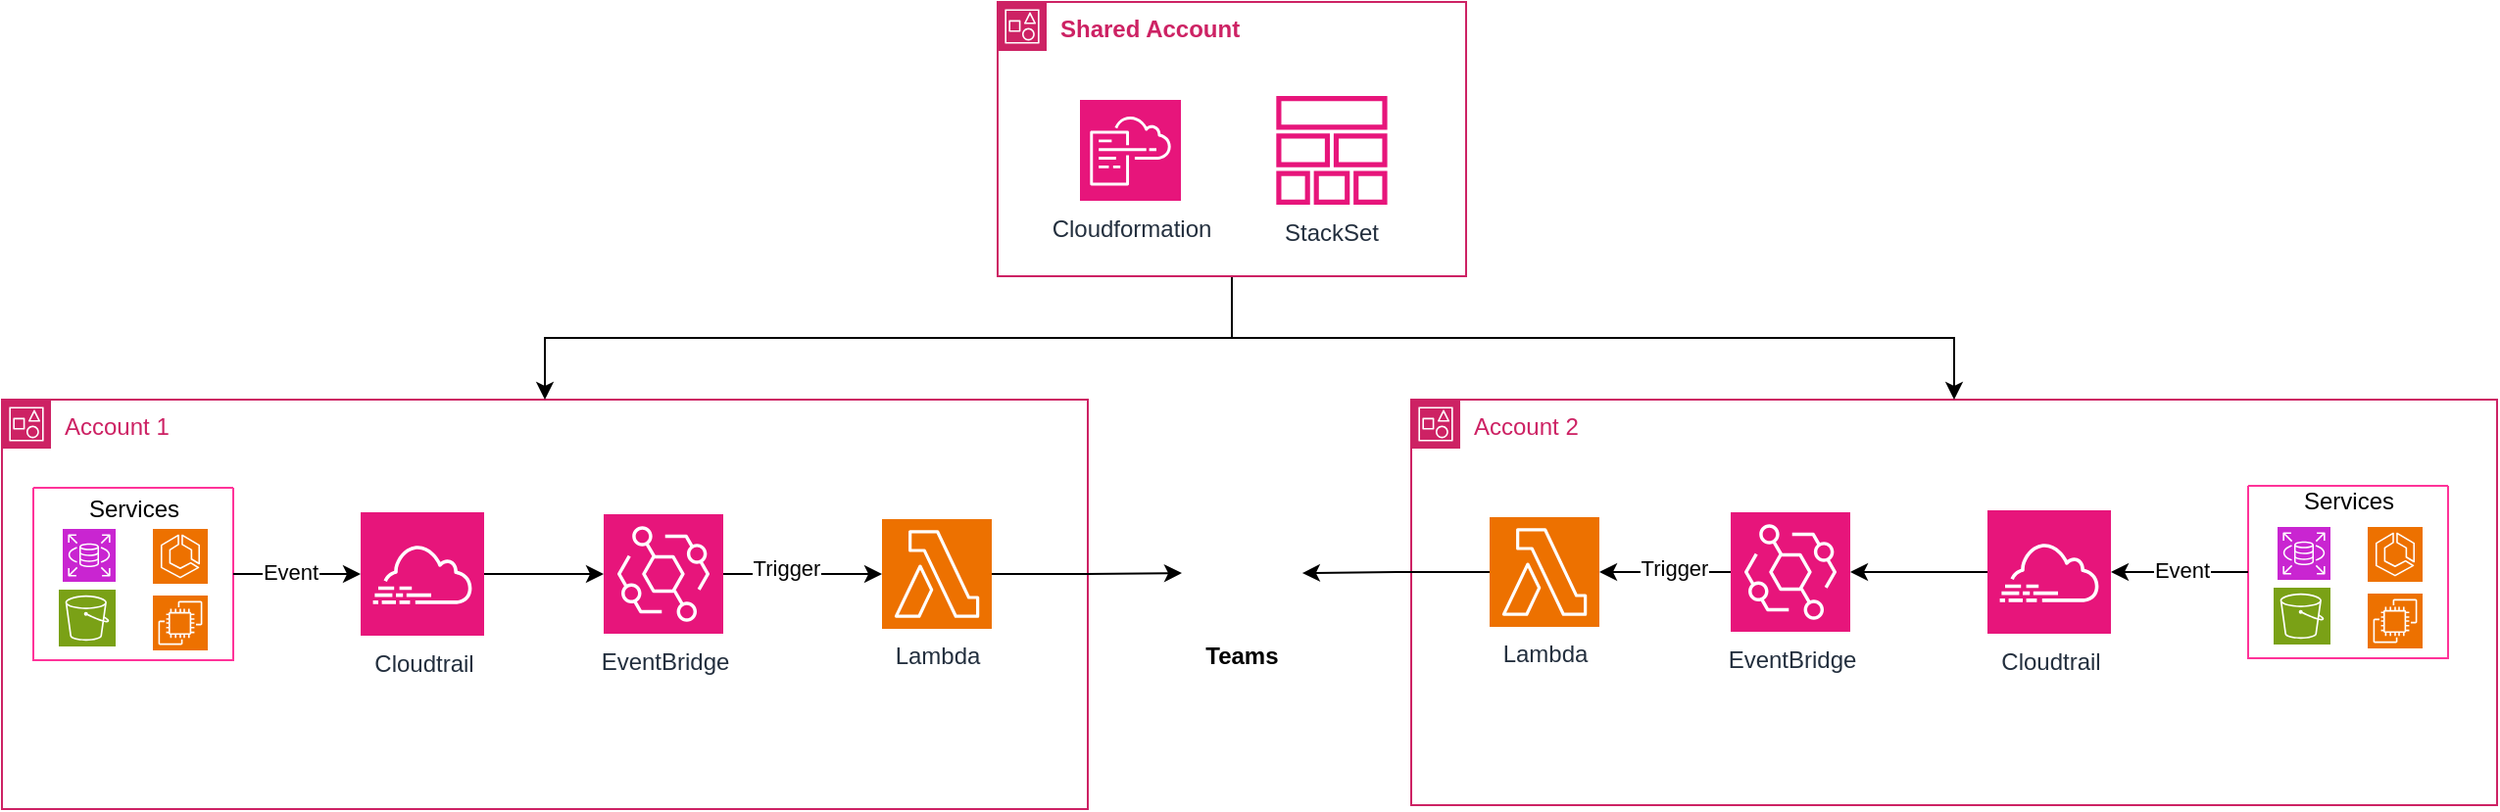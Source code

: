 <mxfile version="24.7.8">
  <diagram name="Página-1" id="srU0RSzaxZbcMEZgnoFO">
    <mxGraphModel dx="2074" dy="1244" grid="1" gridSize="10" guides="1" tooltips="1" connect="1" arrows="1" fold="1" page="0" pageScale="1" pageWidth="827" pageHeight="1169" background="#ffffff" math="0" shadow="0">
      <root>
        <mxCell id="0" />
        <mxCell id="1" parent="0" />
        <mxCell id="zwgBiLPagP9M-zmXSm6k-6" value="Teams" style="shape=image;verticalLabelPosition=bottom;labelBackgroundColor=default;verticalAlign=top;aspect=fixed;imageAspect=0;image=https://upload.wikimedia.org/wikipedia/commons/thumb/c/c9/Microsoft_Office_Teams_%282018%E2%80%93present%29.svg/2203px-Microsoft_Office_Teams_%282018%E2%80%93present%29.svg.png;fontStyle=1" parent="1" vertex="1">
          <mxGeometry x="592" y="45" width="61.42" height="57.12" as="geometry" />
        </mxCell>
        <mxCell id="Op2HMgMwXTmy5iIkCwYH-9" value="&lt;div&gt;Account 1&lt;/div&gt;&lt;div&gt;&lt;br&gt;&lt;/div&gt;" style="points=[[0,0],[0.25,0],[0.5,0],[0.75,0],[1,0],[1,0.25],[1,0.5],[1,0.75],[1,1],[0.75,1],[0.5,1],[0.25,1],[0,1],[0,0.75],[0,0.5],[0,0.25]];outlineConnect=0;gradientColor=none;html=1;whiteSpace=wrap;fontSize=12;fontStyle=0;container=1;pointerEvents=0;collapsible=0;recursiveResize=0;shape=mxgraph.aws4.group;grIcon=mxgraph.aws4.group_account;strokeColor=#CD2264;fillColor=none;verticalAlign=top;align=left;spacingLeft=30;fontColor=#CD2264;dashed=0;" parent="1" vertex="1">
          <mxGeometry x="-10" y="-15" width="554" height="209" as="geometry" />
        </mxCell>
        <mxCell id="Op2HMgMwXTmy5iIkCwYH-6" value="&lt;div&gt;EventBridge&lt;/div&gt;" style="sketch=0;points=[[0,0,0],[0.25,0,0],[0.5,0,0],[0.75,0,0],[1,0,0],[0,1,0],[0.25,1,0],[0.5,1,0],[0.75,1,0],[1,1,0],[0,0.25,0],[0,0.5,0],[0,0.75,0],[1,0.25,0],[1,0.5,0],[1,0.75,0]];outlineConnect=0;fontColor=#232F3E;fillColor=#E7157B;strokeColor=#ffffff;dashed=0;verticalLabelPosition=bottom;verticalAlign=top;align=center;html=1;fontSize=12;fontStyle=0;aspect=fixed;shape=mxgraph.aws4.resourceIcon;resIcon=mxgraph.aws4.eventbridge;" parent="Op2HMgMwXTmy5iIkCwYH-9" vertex="1">
          <mxGeometry x="307" y="58.5" width="61" height="61" as="geometry" />
        </mxCell>
        <mxCell id="Co3EL1TzmQDZ3PGxiRAP-1" value="Cloudtrail" style="sketch=0;points=[[0,0,0],[0.25,0,0],[0.5,0,0],[0.75,0,0],[1,0,0],[0,1,0],[0.25,1,0],[0.5,1,0],[0.75,1,0],[1,1,0],[0,0.25,0],[0,0.5,0],[0,0.75,0],[1,0.25,0],[1,0.5,0],[1,0.75,0]];points=[[0,0,0],[0.25,0,0],[0.5,0,0],[0.75,0,0],[1,0,0],[0,1,0],[0.25,1,0],[0.5,1,0],[0.75,1,0],[1,1,0],[0,0.25,0],[0,0.5,0],[0,0.75,0],[1,0.25,0],[1,0.5,0],[1,0.75,0]];outlineConnect=0;fontColor=#232F3E;fillColor=#E7157B;strokeColor=#ffffff;dashed=0;verticalLabelPosition=bottom;verticalAlign=top;align=center;html=1;fontSize=12;fontStyle=0;aspect=fixed;shape=mxgraph.aws4.resourceIcon;resIcon=mxgraph.aws4.cloudtrail;" parent="Op2HMgMwXTmy5iIkCwYH-9" vertex="1">
          <mxGeometry x="183" y="57.5" width="63" height="63" as="geometry" />
        </mxCell>
        <mxCell id="Co3EL1TzmQDZ3PGxiRAP-2" value="Lambda" style="sketch=0;points=[[0,0,0],[0.25,0,0],[0.5,0,0],[0.75,0,0],[1,0,0],[0,1,0],[0.25,1,0],[0.5,1,0],[0.75,1,0],[1,1,0],[0,0.25,0],[0,0.5,0],[0,0.75,0],[1,0.25,0],[1,0.5,0],[1,0.75,0]];outlineConnect=0;fontColor=#232F3E;fillColor=#ED7100;strokeColor=#ffffff;dashed=0;verticalLabelPosition=bottom;verticalAlign=top;align=center;html=1;fontSize=12;fontStyle=0;aspect=fixed;shape=mxgraph.aws4.resourceIcon;resIcon=mxgraph.aws4.lambda;" parent="Op2HMgMwXTmy5iIkCwYH-9" vertex="1">
          <mxGeometry x="449" y="61" width="56" height="56" as="geometry" />
        </mxCell>
        <mxCell id="Co3EL1TzmQDZ3PGxiRAP-4" value="" style="swimlane;startSize=0;strokeColor=#FF3399;" parent="Op2HMgMwXTmy5iIkCwYH-9" vertex="1">
          <mxGeometry x="16" y="45" width="102" height="88" as="geometry" />
        </mxCell>
        <mxCell id="Co3EL1TzmQDZ3PGxiRAP-8" value="" style="sketch=0;points=[[0,0,0],[0.25,0,0],[0.5,0,0],[0.75,0,0],[1,0,0],[0,1,0],[0.25,1,0],[0.5,1,0],[0.75,1,0],[1,1,0],[0,0.25,0],[0,0.5,0],[0,0.75,0],[1,0.25,0],[1,0.5,0],[1,0.75,0]];outlineConnect=0;fontColor=#232F3E;fillColor=#C925D1;strokeColor=#ffffff;dashed=0;verticalLabelPosition=bottom;verticalAlign=top;align=center;html=1;fontSize=12;fontStyle=0;aspect=fixed;shape=mxgraph.aws4.resourceIcon;resIcon=mxgraph.aws4.rds;" parent="Co3EL1TzmQDZ3PGxiRAP-4" vertex="1">
          <mxGeometry x="15" y="21" width="27" height="27" as="geometry" />
        </mxCell>
        <mxCell id="Co3EL1TzmQDZ3PGxiRAP-7" value="" style="sketch=0;points=[[0,0,0],[0.25,0,0],[0.5,0,0],[0.75,0,0],[1,0,0],[0,1,0],[0.25,1,0],[0.5,1,0],[0.75,1,0],[1,1,0],[0,0.25,0],[0,0.5,0],[0,0.75,0],[1,0.25,0],[1,0.5,0],[1,0.75,0]];outlineConnect=0;fontColor=#232F3E;fillColor=#ED7100;strokeColor=#ffffff;dashed=0;verticalLabelPosition=bottom;verticalAlign=top;align=center;html=1;fontSize=12;fontStyle=0;aspect=fixed;shape=mxgraph.aws4.resourceIcon;resIcon=mxgraph.aws4.ecs;" parent="Co3EL1TzmQDZ3PGxiRAP-4" vertex="1">
          <mxGeometry x="61" y="21" width="28" height="28" as="geometry" />
        </mxCell>
        <mxCell id="Co3EL1TzmQDZ3PGxiRAP-6" value="" style="sketch=0;points=[[0,0,0],[0.25,0,0],[0.5,0,0],[0.75,0,0],[1,0,0],[0,1,0],[0.25,1,0],[0.5,1,0],[0.75,1,0],[1,1,0],[0,0.25,0],[0,0.5,0],[0,0.75,0],[1,0.25,0],[1,0.5,0],[1,0.75,0]];outlineConnect=0;fontColor=#232F3E;fillColor=#ED7100;strokeColor=#ffffff;dashed=0;verticalLabelPosition=bottom;verticalAlign=top;align=center;html=1;fontSize=12;fontStyle=0;aspect=fixed;shape=mxgraph.aws4.resourceIcon;resIcon=mxgraph.aws4.ec2;" parent="Co3EL1TzmQDZ3PGxiRAP-4" vertex="1">
          <mxGeometry x="61" y="55" width="28" height="28" as="geometry" />
        </mxCell>
        <mxCell id="Co3EL1TzmQDZ3PGxiRAP-5" value="" style="sketch=0;points=[[0,0,0],[0.25,0,0],[0.5,0,0],[0.75,0,0],[1,0,0],[0,1,0],[0.25,1,0],[0.5,1,0],[0.75,1,0],[1,1,0],[0,0.25,0],[0,0.5,0],[0,0.75,0],[1,0.25,0],[1,0.5,0],[1,0.75,0]];outlineConnect=0;fontColor=#232F3E;fillColor=#7AA116;strokeColor=#ffffff;dashed=0;verticalLabelPosition=bottom;verticalAlign=top;align=center;html=1;fontSize=12;fontStyle=0;aspect=fixed;shape=mxgraph.aws4.resourceIcon;resIcon=mxgraph.aws4.s3;" parent="Co3EL1TzmQDZ3PGxiRAP-4" vertex="1">
          <mxGeometry x="13" y="52" width="29" height="29" as="geometry" />
        </mxCell>
        <mxCell id="Co3EL1TzmQDZ3PGxiRAP-10" style="edgeStyle=orthogonalEdgeStyle;rounded=0;orthogonalLoop=1;jettySize=auto;html=1;entryX=0;entryY=0.5;entryDx=0;entryDy=0;entryPerimeter=0;" parent="Op2HMgMwXTmy5iIkCwYH-9" source="Co3EL1TzmQDZ3PGxiRAP-4" target="Co3EL1TzmQDZ3PGxiRAP-1" edge="1">
          <mxGeometry relative="1" as="geometry" />
        </mxCell>
        <mxCell id="Co3EL1TzmQDZ3PGxiRAP-27" value="Event" style="edgeLabel;html=1;align=center;verticalAlign=middle;resizable=0;points=[];" parent="Co3EL1TzmQDZ3PGxiRAP-10" connectable="0" vertex="1">
          <mxGeometry x="-0.108" y="1" relative="1" as="geometry">
            <mxPoint as="offset" />
          </mxGeometry>
        </mxCell>
        <mxCell id="Co3EL1TzmQDZ3PGxiRAP-11" style="edgeStyle=orthogonalEdgeStyle;rounded=0;orthogonalLoop=1;jettySize=auto;html=1;entryX=0;entryY=0.5;entryDx=0;entryDy=0;entryPerimeter=0;" parent="Op2HMgMwXTmy5iIkCwYH-9" source="Co3EL1TzmQDZ3PGxiRAP-1" target="Op2HMgMwXTmy5iIkCwYH-6" edge="1">
          <mxGeometry relative="1" as="geometry" />
        </mxCell>
        <mxCell id="Co3EL1TzmQDZ3PGxiRAP-12" style="edgeStyle=orthogonalEdgeStyle;rounded=0;orthogonalLoop=1;jettySize=auto;html=1;entryX=0;entryY=0.5;entryDx=0;entryDy=0;entryPerimeter=0;" parent="Op2HMgMwXTmy5iIkCwYH-9" source="Op2HMgMwXTmy5iIkCwYH-6" target="Co3EL1TzmQDZ3PGxiRAP-2" edge="1">
          <mxGeometry relative="1" as="geometry" />
        </mxCell>
        <mxCell id="Co3EL1TzmQDZ3PGxiRAP-29" value="Trigger" style="edgeLabel;html=1;align=center;verticalAlign=middle;resizable=0;points=[];" parent="Co3EL1TzmQDZ3PGxiRAP-12" connectable="0" vertex="1">
          <mxGeometry x="-0.21" y="3" relative="1" as="geometry">
            <mxPoint as="offset" />
          </mxGeometry>
        </mxCell>
        <mxCell id="Op2HMgMwXTmy5iIkCwYH-21" value="Account 2" style="points=[[0,0],[0.25,0],[0.5,0],[0.75,0],[1,0],[1,0.25],[1,0.5],[1,0.75],[1,1],[0.75,1],[0.5,1],[0.25,1],[0,1],[0,0.75],[0,0.5],[0,0.25]];outlineConnect=0;gradientColor=none;html=1;whiteSpace=wrap;fontSize=12;fontStyle=0;container=1;pointerEvents=0;collapsible=0;recursiveResize=0;shape=mxgraph.aws4.group;grIcon=mxgraph.aws4.group_account;strokeColor=#CD2264;fillColor=none;verticalAlign=top;align=left;spacingLeft=30;fontColor=#CD2264;dashed=0;" parent="1" vertex="1">
          <mxGeometry x="709" y="-15" width="554" height="207" as="geometry" />
        </mxCell>
        <mxCell id="Co3EL1TzmQDZ3PGxiRAP-25" style="edgeStyle=orthogonalEdgeStyle;rounded=0;orthogonalLoop=1;jettySize=auto;html=1;" parent="Op2HMgMwXTmy5iIkCwYH-21" source="Op2HMgMwXTmy5iIkCwYH-25" target="Co3EL1TzmQDZ3PGxiRAP-15" edge="1">
          <mxGeometry relative="1" as="geometry" />
        </mxCell>
        <mxCell id="Co3EL1TzmQDZ3PGxiRAP-30" value="Trigger" style="edgeLabel;html=1;align=center;verticalAlign=middle;resizable=0;points=[];" parent="Co3EL1TzmQDZ3PGxiRAP-25" connectable="0" vertex="1">
          <mxGeometry x="-0.134" y="-2" relative="1" as="geometry">
            <mxPoint as="offset" />
          </mxGeometry>
        </mxCell>
        <mxCell id="Op2HMgMwXTmy5iIkCwYH-25" value="&lt;div&gt;EventBridge&lt;/div&gt;" style="sketch=0;points=[[0,0,0],[0.25,0,0],[0.5,0,0],[0.75,0,0],[1,0,0],[0,1,0],[0.25,1,0],[0.5,1,0],[0.75,1,0],[1,1,0],[0,0.25,0],[0,0.5,0],[0,0.75,0],[1,0.25,0],[1,0.5,0],[1,0.75,0]];outlineConnect=0;fontColor=#232F3E;fillColor=#E7157B;strokeColor=#ffffff;dashed=0;verticalLabelPosition=bottom;verticalAlign=top;align=center;html=1;fontSize=12;fontStyle=0;aspect=fixed;shape=mxgraph.aws4.resourceIcon;resIcon=mxgraph.aws4.eventbridge;" parent="Op2HMgMwXTmy5iIkCwYH-21" vertex="1">
          <mxGeometry x="163" y="57.5" width="61" height="61" as="geometry" />
        </mxCell>
        <mxCell id="Co3EL1TzmQDZ3PGxiRAP-17" value="" style="swimlane;startSize=0;strokeColor=#FF3399;" parent="Op2HMgMwXTmy5iIkCwYH-21" vertex="1">
          <mxGeometry x="427" y="44" width="102" height="88" as="geometry" />
        </mxCell>
        <mxCell id="Co3EL1TzmQDZ3PGxiRAP-18" value="" style="sketch=0;points=[[0,0,0],[0.25,0,0],[0.5,0,0],[0.75,0,0],[1,0,0],[0,1,0],[0.25,1,0],[0.5,1,0],[0.75,1,0],[1,1,0],[0,0.25,0],[0,0.5,0],[0,0.75,0],[1,0.25,0],[1,0.5,0],[1,0.75,0]];outlineConnect=0;fontColor=#232F3E;fillColor=#C925D1;strokeColor=#ffffff;dashed=0;verticalLabelPosition=bottom;verticalAlign=top;align=center;html=1;fontSize=12;fontStyle=0;aspect=fixed;shape=mxgraph.aws4.resourceIcon;resIcon=mxgraph.aws4.rds;" parent="Co3EL1TzmQDZ3PGxiRAP-17" vertex="1">
          <mxGeometry x="15" y="21" width="27" height="27" as="geometry" />
        </mxCell>
        <mxCell id="Co3EL1TzmQDZ3PGxiRAP-19" value="" style="sketch=0;points=[[0,0,0],[0.25,0,0],[0.5,0,0],[0.75,0,0],[1,0,0],[0,1,0],[0.25,1,0],[0.5,1,0],[0.75,1,0],[1,1,0],[0,0.25,0],[0,0.5,0],[0,0.75,0],[1,0.25,0],[1,0.5,0],[1,0.75,0]];outlineConnect=0;fontColor=#232F3E;fillColor=#ED7100;strokeColor=#ffffff;dashed=0;verticalLabelPosition=bottom;verticalAlign=top;align=center;html=1;fontSize=12;fontStyle=0;aspect=fixed;shape=mxgraph.aws4.resourceIcon;resIcon=mxgraph.aws4.ecs;" parent="Co3EL1TzmQDZ3PGxiRAP-17" vertex="1">
          <mxGeometry x="61" y="21" width="28" height="28" as="geometry" />
        </mxCell>
        <mxCell id="Co3EL1TzmQDZ3PGxiRAP-20" value="" style="sketch=0;points=[[0,0,0],[0.25,0,0],[0.5,0,0],[0.75,0,0],[1,0,0],[0,1,0],[0.25,1,0],[0.5,1,0],[0.75,1,0],[1,1,0],[0,0.25,0],[0,0.5,0],[0,0.75,0],[1,0.25,0],[1,0.5,0],[1,0.75,0]];outlineConnect=0;fontColor=#232F3E;fillColor=#ED7100;strokeColor=#ffffff;dashed=0;verticalLabelPosition=bottom;verticalAlign=top;align=center;html=1;fontSize=12;fontStyle=0;aspect=fixed;shape=mxgraph.aws4.resourceIcon;resIcon=mxgraph.aws4.ec2;" parent="Co3EL1TzmQDZ3PGxiRAP-17" vertex="1">
          <mxGeometry x="61" y="55" width="28" height="28" as="geometry" />
        </mxCell>
        <mxCell id="Co3EL1TzmQDZ3PGxiRAP-21" value="" style="sketch=0;points=[[0,0,0],[0.25,0,0],[0.5,0,0],[0.75,0,0],[1,0,0],[0,1,0],[0.25,1,0],[0.5,1,0],[0.75,1,0],[1,1,0],[0,0.25,0],[0,0.5,0],[0,0.75,0],[1,0.25,0],[1,0.5,0],[1,0.75,0]];outlineConnect=0;fontColor=#232F3E;fillColor=#7AA116;strokeColor=#ffffff;dashed=0;verticalLabelPosition=bottom;verticalAlign=top;align=center;html=1;fontSize=12;fontStyle=0;aspect=fixed;shape=mxgraph.aws4.resourceIcon;resIcon=mxgraph.aws4.s3;" parent="Co3EL1TzmQDZ3PGxiRAP-17" vertex="1">
          <mxGeometry x="13" y="52" width="29" height="29" as="geometry" />
        </mxCell>
        <mxCell id="Co3EL1TzmQDZ3PGxiRAP-22" value="Services" style="text;html=1;align=center;verticalAlign=middle;resizable=0;points=[];autosize=1;strokeColor=none;fillColor=none;" parent="Co3EL1TzmQDZ3PGxiRAP-17" vertex="1">
          <mxGeometry x="19" y="-5" width="64" height="26" as="geometry" />
        </mxCell>
        <mxCell id="Co3EL1TzmQDZ3PGxiRAP-15" value="Lambda" style="sketch=0;points=[[0,0,0],[0.25,0,0],[0.5,0,0],[0.75,0,0],[1,0,0],[0,1,0],[0.25,1,0],[0.5,1,0],[0.75,1,0],[1,1,0],[0,0.25,0],[0,0.5,0],[0,0.75,0],[1,0.25,0],[1,0.5,0],[1,0.75,0]];outlineConnect=0;fontColor=#232F3E;fillColor=#ED7100;strokeColor=#ffffff;dashed=0;verticalLabelPosition=bottom;verticalAlign=top;align=center;html=1;fontSize=12;fontStyle=0;aspect=fixed;shape=mxgraph.aws4.resourceIcon;resIcon=mxgraph.aws4.lambda;" parent="Op2HMgMwXTmy5iIkCwYH-21" vertex="1">
          <mxGeometry x="40" y="60" width="56" height="56" as="geometry" />
        </mxCell>
        <mxCell id="Co3EL1TzmQDZ3PGxiRAP-16" value="Cloudtrail" style="sketch=0;points=[[0,0,0],[0.25,0,0],[0.5,0,0],[0.75,0,0],[1,0,0],[0,1,0],[0.25,1,0],[0.5,1,0],[0.75,1,0],[1,1,0],[0,0.25,0],[0,0.5,0],[0,0.75,0],[1,0.25,0],[1,0.5,0],[1,0.75,0]];points=[[0,0,0],[0.25,0,0],[0.5,0,0],[0.75,0,0],[1,0,0],[0,1,0],[0.25,1,0],[0.5,1,0],[0.75,1,0],[1,1,0],[0,0.25,0],[0,0.5,0],[0,0.75,0],[1,0.25,0],[1,0.5,0],[1,0.75,0]];outlineConnect=0;fontColor=#232F3E;fillColor=#E7157B;strokeColor=#ffffff;dashed=0;verticalLabelPosition=bottom;verticalAlign=top;align=center;html=1;fontSize=12;fontStyle=0;aspect=fixed;shape=mxgraph.aws4.resourceIcon;resIcon=mxgraph.aws4.cloudtrail;" parent="Op2HMgMwXTmy5iIkCwYH-21" vertex="1">
          <mxGeometry x="294" y="56.5" width="63" height="63" as="geometry" />
        </mxCell>
        <mxCell id="Co3EL1TzmQDZ3PGxiRAP-23" style="edgeStyle=orthogonalEdgeStyle;rounded=0;orthogonalLoop=1;jettySize=auto;html=1;entryX=1;entryY=0.5;entryDx=0;entryDy=0;entryPerimeter=0;" parent="Op2HMgMwXTmy5iIkCwYH-21" source="Co3EL1TzmQDZ3PGxiRAP-17" target="Co3EL1TzmQDZ3PGxiRAP-16" edge="1">
          <mxGeometry relative="1" as="geometry" />
        </mxCell>
        <mxCell id="Co3EL1TzmQDZ3PGxiRAP-36" value="Event" style="edgeLabel;html=1;align=center;verticalAlign=middle;resizable=0;points=[];" parent="Co3EL1TzmQDZ3PGxiRAP-23" connectable="0" vertex="1">
          <mxGeometry x="-0.029" y="-1" relative="1" as="geometry">
            <mxPoint as="offset" />
          </mxGeometry>
        </mxCell>
        <mxCell id="Co3EL1TzmQDZ3PGxiRAP-24" style="edgeStyle=orthogonalEdgeStyle;rounded=0;orthogonalLoop=1;jettySize=auto;html=1;entryX=1;entryY=0.5;entryDx=0;entryDy=0;entryPerimeter=0;" parent="Op2HMgMwXTmy5iIkCwYH-21" source="Co3EL1TzmQDZ3PGxiRAP-16" target="Op2HMgMwXTmy5iIkCwYH-25" edge="1">
          <mxGeometry relative="1" as="geometry" />
        </mxCell>
        <mxCell id="Op2HMgMwXTmy5iIkCwYH-47" style="edgeStyle=orthogonalEdgeStyle;rounded=0;orthogonalLoop=1;jettySize=auto;html=1;" parent="1" source="Op2HMgMwXTmy5iIkCwYH-45" target="Op2HMgMwXTmy5iIkCwYH-9" edge="1">
          <mxGeometry relative="1" as="geometry" />
        </mxCell>
        <mxCell id="Op2HMgMwXTmy5iIkCwYH-48" style="edgeStyle=orthogonalEdgeStyle;rounded=0;orthogonalLoop=1;jettySize=auto;html=1;" parent="1" source="Op2HMgMwXTmy5iIkCwYH-45" target="Op2HMgMwXTmy5iIkCwYH-21" edge="1">
          <mxGeometry relative="1" as="geometry" />
        </mxCell>
        <mxCell id="Op2HMgMwXTmy5iIkCwYH-45" value="&lt;b&gt;Shared Account&amp;nbsp;&lt;/b&gt;" style="points=[[0,0],[0.25,0],[0.5,0],[0.75,0],[1,0],[1,0.25],[1,0.5],[1,0.75],[1,1],[0.75,1],[0.5,1],[0.25,1],[0,1],[0,0.75],[0,0.5],[0,0.25]];outlineConnect=0;gradientColor=none;html=1;whiteSpace=wrap;fontSize=12;fontStyle=0;container=1;pointerEvents=0;collapsible=0;recursiveResize=0;shape=mxgraph.aws4.group;grIcon=mxgraph.aws4.group_account;strokeColor=#CD2264;fillColor=none;verticalAlign=top;align=left;spacingLeft=30;fontColor=#CD2264;dashed=0;" parent="1" vertex="1">
          <mxGeometry x="498" y="-218" width="239" height="140" as="geometry" />
        </mxCell>
        <mxCell id="Op2HMgMwXTmy5iIkCwYH-38" value="&lt;div&gt;Cloudformation&lt;/div&gt;&lt;div&gt;&lt;br&gt;&lt;/div&gt;" style="sketch=0;points=[[0,0,0],[0.25,0,0],[0.5,0,0],[0.75,0,0],[1,0,0],[0,1,0],[0.25,1,0],[0.5,1,0],[0.75,1,0],[1,1,0],[0,0.25,0],[0,0.5,0],[0,0.75,0],[1,0.25,0],[1,0.5,0],[1,0.75,0]];points=[[0,0,0],[0.25,0,0],[0.5,0,0],[0.75,0,0],[1,0,0],[0,1,0],[0.25,1,0],[0.5,1,0],[0.75,1,0],[1,1,0],[0,0.25,0],[0,0.5,0],[0,0.75,0],[1,0.25,0],[1,0.5,0],[1,0.75,0]];outlineConnect=0;fontColor=#232F3E;fillColor=#E7157B;strokeColor=#ffffff;dashed=0;verticalLabelPosition=bottom;verticalAlign=top;align=center;html=1;fontSize=12;fontStyle=0;aspect=fixed;shape=mxgraph.aws4.resourceIcon;resIcon=mxgraph.aws4.cloudformation;" parent="Op2HMgMwXTmy5iIkCwYH-45" vertex="1">
          <mxGeometry x="42" y="50" width="51.5" height="51.5" as="geometry" />
        </mxCell>
        <mxCell id="Op2HMgMwXTmy5iIkCwYH-46" value="StackSet" style="sketch=0;outlineConnect=0;fontColor=#232F3E;gradientColor=none;fillColor=#E7157B;strokeColor=none;dashed=0;verticalLabelPosition=bottom;verticalAlign=top;align=center;html=1;fontSize=12;fontStyle=0;aspect=fixed;pointerEvents=1;shape=mxgraph.aws4.stack;" parent="Op2HMgMwXTmy5iIkCwYH-45" vertex="1">
          <mxGeometry x="142" y="48" width="56.96" height="55.5" as="geometry" />
        </mxCell>
        <mxCell id="Co3EL1TzmQDZ3PGxiRAP-9" value="Services" style="text;html=1;align=center;verticalAlign=middle;resizable=0;points=[];autosize=1;strokeColor=none;fillColor=none;" parent="1" vertex="1">
          <mxGeometry x="25" y="28" width="64" height="26" as="geometry" />
        </mxCell>
        <mxCell id="Co3EL1TzmQDZ3PGxiRAP-14" style="edgeStyle=orthogonalEdgeStyle;rounded=0;orthogonalLoop=1;jettySize=auto;html=1;entryX=0;entryY=0.5;entryDx=0;entryDy=0;" parent="1" source="Co3EL1TzmQDZ3PGxiRAP-2" target="zwgBiLPagP9M-zmXSm6k-6" edge="1">
          <mxGeometry relative="1" as="geometry" />
        </mxCell>
        <mxCell id="Co3EL1TzmQDZ3PGxiRAP-26" style="edgeStyle=orthogonalEdgeStyle;rounded=0;orthogonalLoop=1;jettySize=auto;html=1;" parent="1" source="Co3EL1TzmQDZ3PGxiRAP-15" target="zwgBiLPagP9M-zmXSm6k-6" edge="1">
          <mxGeometry relative="1" as="geometry" />
        </mxCell>
      </root>
    </mxGraphModel>
  </diagram>
</mxfile>
